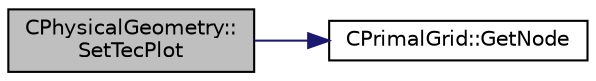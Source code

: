 digraph "CPhysicalGeometry::SetTecPlot"
{
  edge [fontname="Helvetica",fontsize="10",labelfontname="Helvetica",labelfontsize="10"];
  node [fontname="Helvetica",fontsize="10",shape=record];
  rankdir="LR";
  Node1374 [label="CPhysicalGeometry::\lSetTecPlot",height=0.2,width=0.4,color="black", fillcolor="grey75", style="filled", fontcolor="black"];
  Node1374 -> Node1375 [color="midnightblue",fontsize="10",style="solid",fontname="Helvetica"];
  Node1375 [label="CPrimalGrid::GetNode",height=0.2,width=0.4,color="black", fillcolor="white", style="filled",URL="$class_c_primal_grid.html#a4fc7b6b6ac5025325c7e68fb56fbeef8",tooltip="A pure virtual member. "];
}
